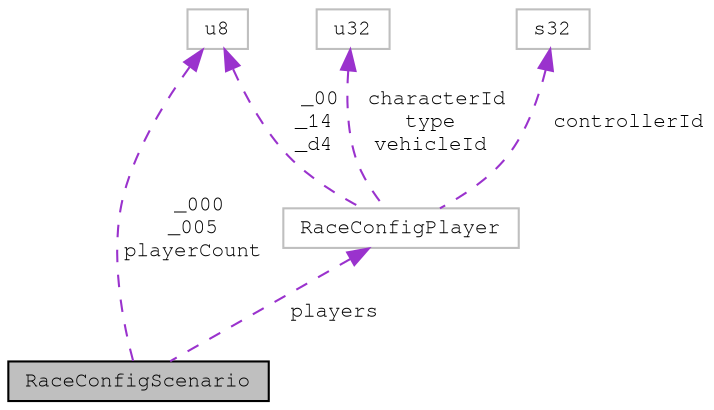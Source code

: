 digraph "RaceConfigScenario"
{
 // LATEX_PDF_SIZE
  edge [fontname="FreeMono",fontsize="10",labelfontname="FreeMono",labelfontsize="10"];
  node [fontname="FreeMono",fontsize="10",shape=record];
  Node1 [label="RaceConfigScenario",height=0.2,width=0.4,color="black", fillcolor="grey75", style="filled", fontcolor="black",tooltip=" "];
  Node2 -> Node1 [dir="back",color="darkorchid3",fontsize="10",style="dashed",label=" _000\n_005\nplayerCount" ,fontname="FreeMono"];
  Node2 [label="u8",height=0.2,width=0.4,color="grey75", fillcolor="white", style="filled",tooltip=" "];
  Node3 -> Node1 [dir="back",color="darkorchid3",fontsize="10",style="dashed",label=" players" ,fontname="FreeMono"];
  Node3 [label="RaceConfigPlayer",height=0.2,width=0.4,color="grey75", fillcolor="white", style="filled",URL="$struct_race_config_player.html",tooltip=" "];
  Node2 -> Node3 [dir="back",color="darkorchid3",fontsize="10",style="dashed",label=" _00\n_14\n_d4" ,fontname="FreeMono"];
  Node4 -> Node3 [dir="back",color="darkorchid3",fontsize="10",style="dashed",label=" characterId\ntype\nvehicleId" ,fontname="FreeMono"];
  Node4 [label="u32",height=0.2,width=0.4,color="grey75", fillcolor="white", style="filled",tooltip=" "];
  Node5 -> Node3 [dir="back",color="darkorchid3",fontsize="10",style="dashed",label=" controllerId" ,fontname="FreeMono"];
  Node5 [label="s32",height=0.2,width=0.4,color="grey75", fillcolor="white", style="filled",tooltip=" "];
}
